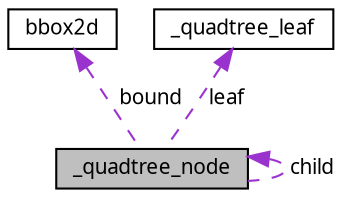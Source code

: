 digraph "_quadtree_node"
{
  edge [fontname="FreeSans.ttf",fontsize="10",labelfontname="FreeSans.ttf",labelfontsize="10"];
  node [fontname="FreeSans.ttf",fontsize="10",shape=record];
  Node1 [label="_quadtree_node",height=0.2,width=0.4,color="black", fillcolor="grey75", style="filled", fontcolor="black"];
  Node2 -> Node1 [dir="back",color="darkorchid3",fontsize="10",style="dashed",label=" bound" ,fontname="FreeSans.ttf"];
  Node2 [label="bbox2d",height=0.2,width=0.4,color="black", fillcolor="white", style="filled",URL="$structbbox2d.html"];
  Node1 -> Node1 [dir="back",color="darkorchid3",fontsize="10",style="dashed",label=" child" ,fontname="FreeSans.ttf"];
  Node3 -> Node1 [dir="back",color="darkorchid3",fontsize="10",style="dashed",label=" leaf" ,fontname="FreeSans.ttf"];
  Node3 [label="_quadtree_leaf",height=0.2,width=0.4,color="black", fillcolor="white", style="filled",URL="$struct__quadtree__leaf.html"];
}
